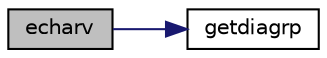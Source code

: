 digraph "echarv"
{
  edge [fontname="Helvetica",fontsize="10",labelfontname="Helvetica",labelfontsize="10"];
  node [fontname="Helvetica",fontsize="10",shape=record];
  rankdir="LR";
  Node1 [label="echarv",height=0.2,width=0.4,color="black", fillcolor="grey75", style="filled", fontcolor="black"];
  Node1 -> Node2 [color="midnightblue",fontsize="10",style="solid",fontname="Helvetica"];
  Node2 [label="getdiagrp",height=0.2,width=0.4,color="black", fillcolor="white", style="filled",URL="$echarv_8f.html#a98f940cbb68a87a20acb620ff1122bd2"];
}
